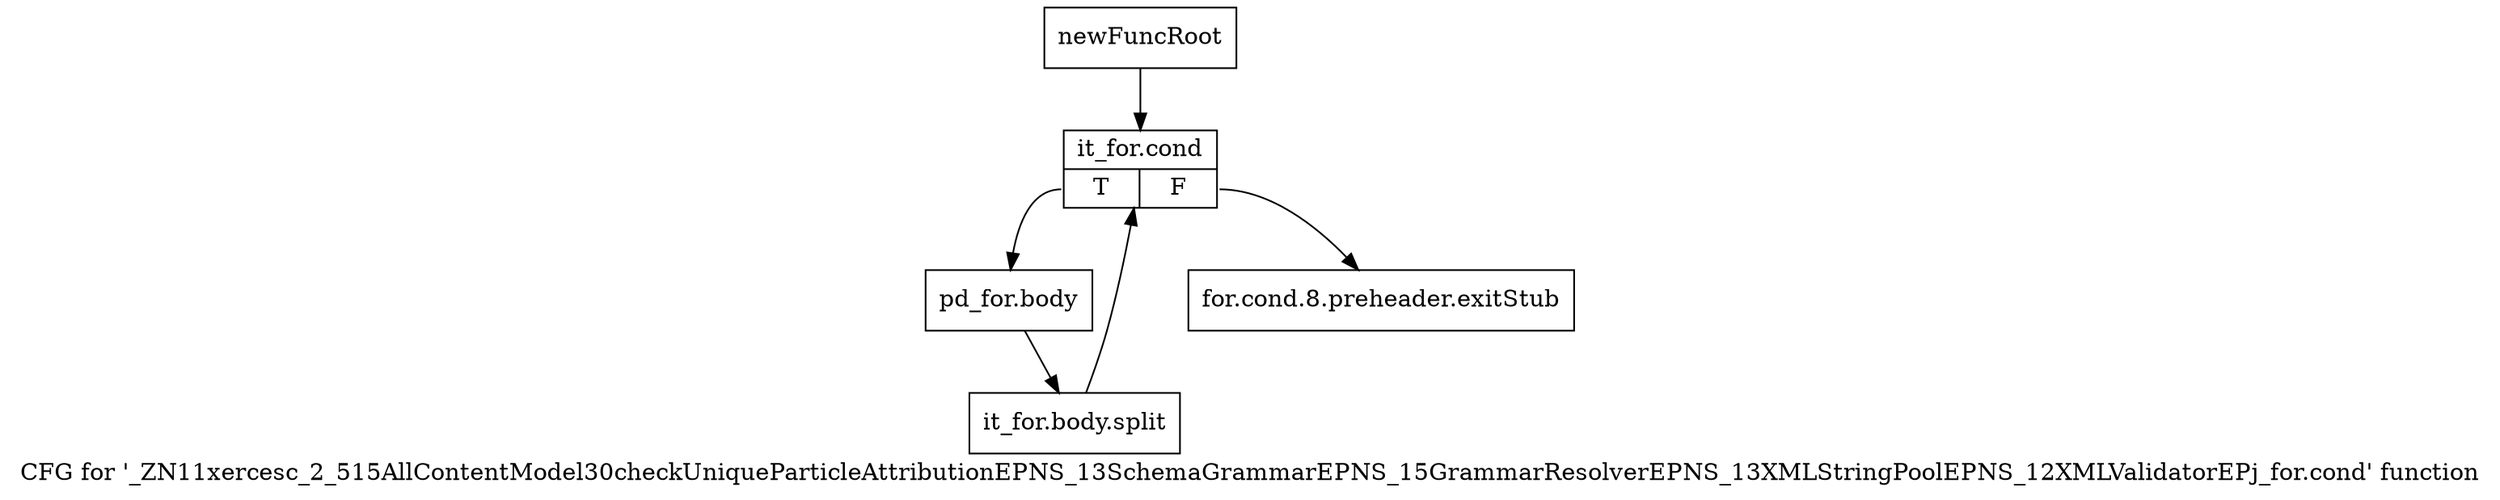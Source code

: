 digraph "CFG for '_ZN11xercesc_2_515AllContentModel30checkUniqueParticleAttributionEPNS_13SchemaGrammarEPNS_15GrammarResolverEPNS_13XMLStringPoolEPNS_12XMLValidatorEPj_for.cond' function" {
	label="CFG for '_ZN11xercesc_2_515AllContentModel30checkUniqueParticleAttributionEPNS_13SchemaGrammarEPNS_15GrammarResolverEPNS_13XMLStringPoolEPNS_12XMLValidatorEPj_for.cond' function";

	Node0x96e6ca0 [shape=record,label="{newFuncRoot}"];
	Node0x96e6ca0 -> Node0x96e6d40;
	Node0x96e6cf0 [shape=record,label="{for.cond.8.preheader.exitStub}"];
	Node0x96e6d40 [shape=record,label="{it_for.cond|{<s0>T|<s1>F}}"];
	Node0x96e6d40:s0 -> Node0x96e6d90;
	Node0x96e6d40:s1 -> Node0x96e6cf0;
	Node0x96e6d90 [shape=record,label="{pd_for.body}"];
	Node0x96e6d90 -> Node0xccced90;
	Node0xccced90 [shape=record,label="{it_for.body.split}"];
	Node0xccced90 -> Node0x96e6d40;
}
